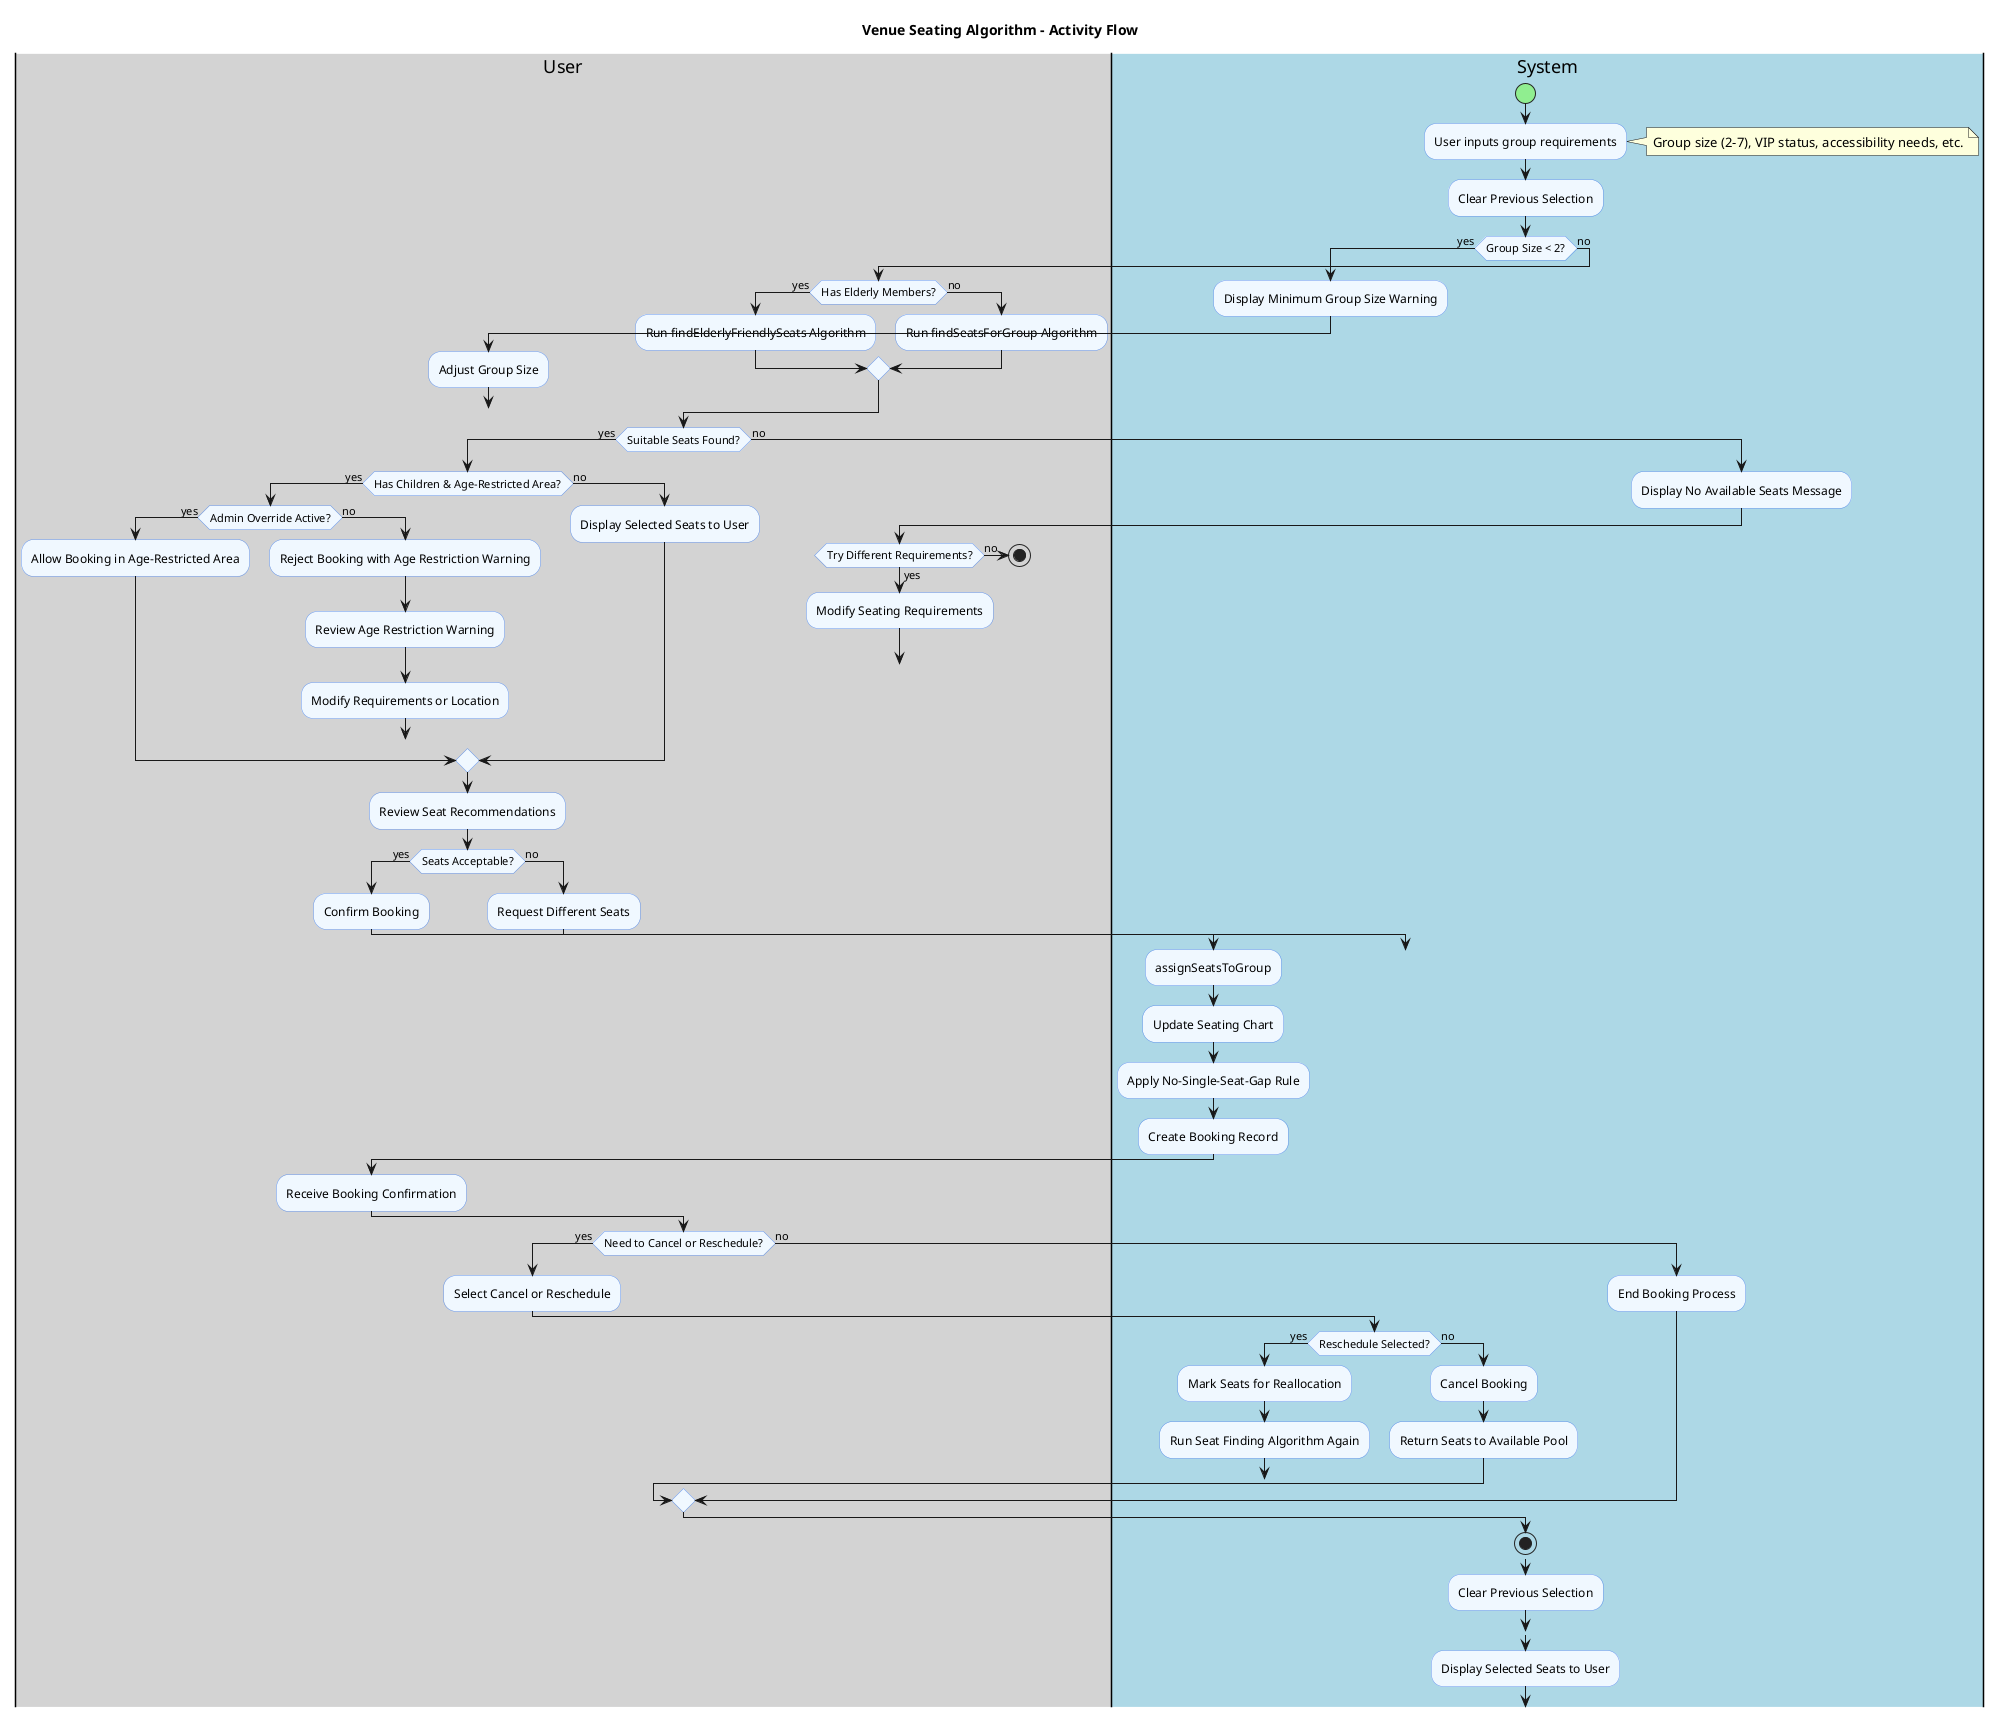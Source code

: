
@startuml "Venue Seating System - Activity Diagram"
skinparam activityBackgroundColor #f0f8ff
skinparam activityBorderColor #6495ed
skinparam activityStartColor #90ee90
skinparam activityEndColor #ff6347

title Venue Seating Algorithm - Activity Flow

|#lightgrey|User|
|#lightblue|System|

start

:User inputs group requirements;
note right: Group size (2-7), VIP status, accessibility needs, etc.

|System|
:Clear Previous Selection;

if (Group Size < 2?) then (yes)
  :Display Minimum Group Size Warning;
  |User|
  :Adjust Group Size;
  goto UserInput
else (no)
  if (Has Elderly Members?) then (yes)
    :Run findElderlyFriendlySeats Algorithm;
  else (no)
    :Run findSeatsForGroup Algorithm;
  endif
endif

if (Suitable Seats Found?) then (yes)
  if (Has Children & Age-Restricted Area?) then (yes)
    if (Admin Override Active?) then (yes)
      :Allow Booking in Age-Restricted Area;
    else (no)
      :Reject Booking with Age Restriction Warning;
      |User|
      :Review Age Restriction Warning;
      :Modify Requirements or Location;
      goto ReviewSeats
    endif
  else (no)
    :Display Selected Seats to User;
  endif
  
  |User|
  :Review Seat Recommendations;
  label ReviewSeats
  
  if (Seats Acceptable?) then (yes)
    :Confirm Booking;
    |System|
    :assignSeatsToGroup;
    :Update Seating Chart;
    :Apply No-Single-Seat-Gap Rule;
    :Create Booking Record;
    |User|
    :Receive Booking Confirmation;
  else (no)
    :Request Different Seats;
    |System|
    goto ClearSelection
  endif
else (no)
  |System|
  :Display No Available Seats Message;
  |User|
  if (Try Different Requirements?) then (yes)
    :Modify Seating Requirements;
    goto ClearSelection
  else (no)
    stop
  endif
endif

label UserInput
|User|
if (Need to Cancel or Reschedule?) then (yes)
  :Select Cancel or Reschedule;
  |System|
  if (Reschedule Selected?) then (yes)
    :Mark Seats for Reallocation;
    :Run Seat Finding Algorithm Again;
    goto DisplaySeats
  else (no)
    :Cancel Booking;
    :Return Seats to Available Pool;
  endif
else (no)
  :End Booking Process;
endif

stop

label ClearSelection
|System|
:Clear Previous Selection;
goto UserInput

label DisplaySeats
|System|
:Display Selected Seats to User;
goto ReviewSeats

@enduml
